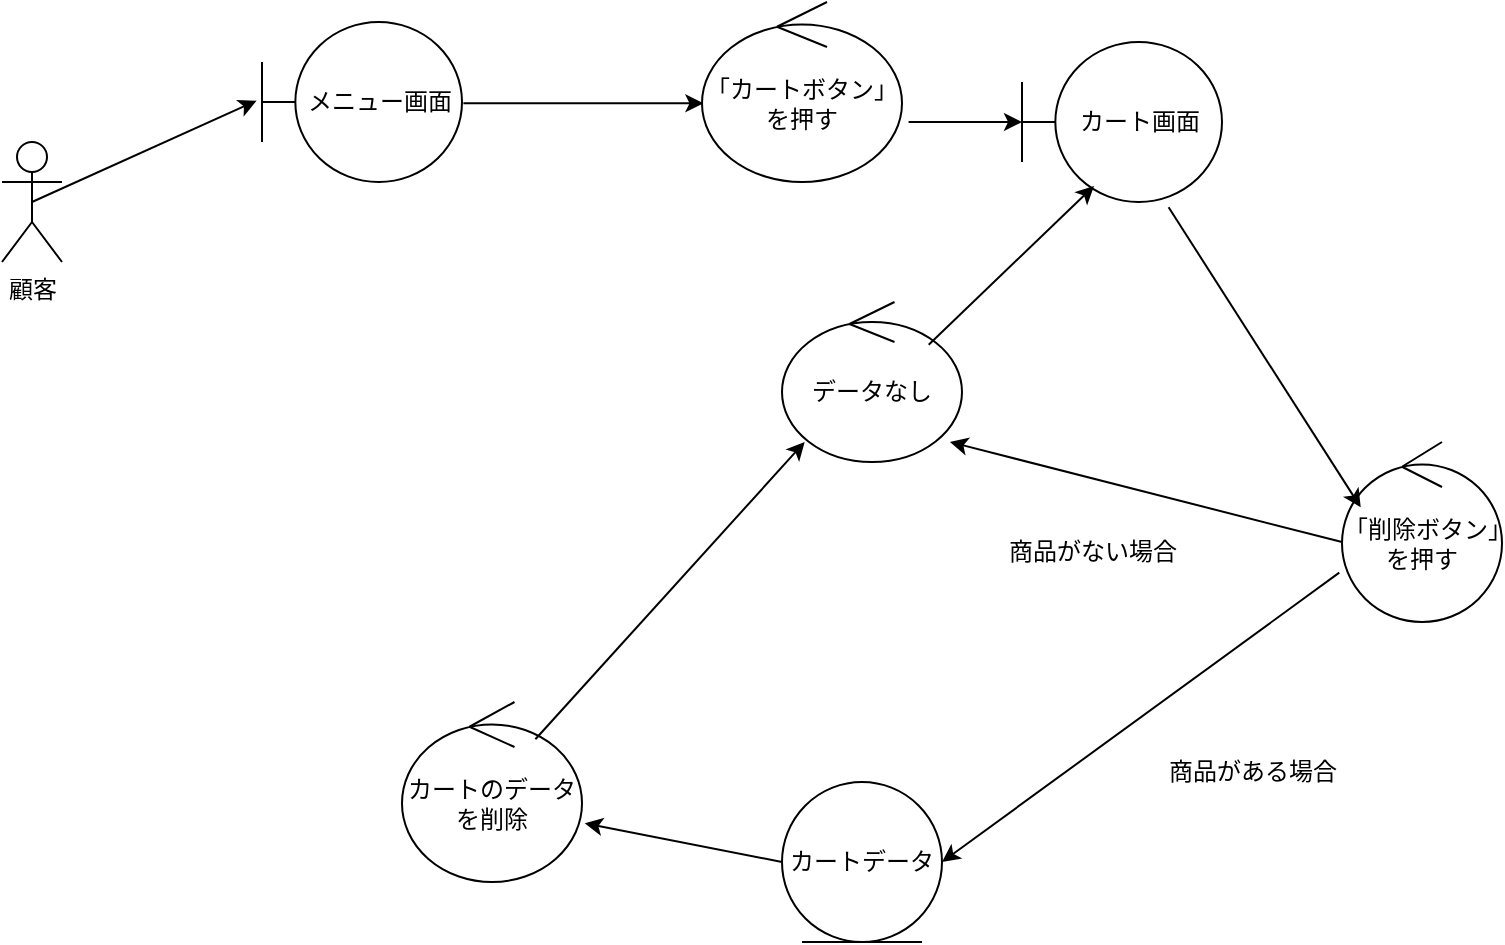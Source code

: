 <mxfile>
    <diagram id="wkyiXZ1d5DRsXG0BOXhs" name="ページ1">
        <mxGraphModel dx="995" dy="559" grid="1" gridSize="10" guides="1" tooltips="1" connect="1" arrows="1" fold="1" page="1" pageScale="1" pageWidth="827" pageHeight="1169" math="0" shadow="0">
            <root>
                <mxCell id="0"/>
                <mxCell id="1" parent="0"/>
                <mxCell id="2" value="顧客" style="shape=umlActor;verticalLabelPosition=bottom;verticalAlign=top;html=1;" vertex="1" parent="1">
                    <mxGeometry x="90" y="420" width="30" height="60" as="geometry"/>
                </mxCell>
                <mxCell id="3" value="メニュー画面" style="shape=umlBoundary;whiteSpace=wrap;html=1;" vertex="1" parent="1">
                    <mxGeometry x="220" y="360" width="100" height="80" as="geometry"/>
                </mxCell>
                <mxCell id="4" value="「カートボタン」を押す" style="ellipse;shape=umlControl;whiteSpace=wrap;html=1;" vertex="1" parent="1">
                    <mxGeometry x="440" y="350" width="100" height="90" as="geometry"/>
                </mxCell>
                <mxCell id="5" value="カート画面" style="shape=umlBoundary;whiteSpace=wrap;html=1;" vertex="1" parent="1">
                    <mxGeometry x="600" y="370" width="100" height="80" as="geometry"/>
                </mxCell>
                <mxCell id="6" value="「削除ボタン」を押す" style="ellipse;shape=umlControl;whiteSpace=wrap;html=1;" vertex="1" parent="1">
                    <mxGeometry x="760" y="570" width="80" height="90" as="geometry"/>
                </mxCell>
                <mxCell id="7" value="カートデータ" style="ellipse;shape=umlEntity;whiteSpace=wrap;html=1;" vertex="1" parent="1">
                    <mxGeometry x="480" y="740" width="80" height="80" as="geometry"/>
                </mxCell>
                <mxCell id="8" value="カートのデータを削除" style="ellipse;shape=umlControl;whiteSpace=wrap;html=1;" vertex="1" parent="1">
                    <mxGeometry x="290" y="700" width="90" height="90" as="geometry"/>
                </mxCell>
                <mxCell id="9" style="edgeStyle=none;html=1;entryX=0.126;entryY=0.875;entryDx=0;entryDy=0;entryPerimeter=0;exitX=0.741;exitY=0.207;exitDx=0;exitDy=0;exitPerimeter=0;" edge="1" parent="1" source="8" target="17">
                    <mxGeometry relative="1" as="geometry"/>
                </mxCell>
                <mxCell id="10" style="edgeStyle=none;html=1;entryX=1.015;entryY=0.674;entryDx=0;entryDy=0;entryPerimeter=0;exitX=0;exitY=0.5;exitDx=0;exitDy=0;" edge="1" parent="1" source="7" target="8">
                    <mxGeometry relative="1" as="geometry"/>
                </mxCell>
                <mxCell id="12" style="edgeStyle=none;html=1;entryX=1;entryY=0.5;entryDx=0;entryDy=0;exitX=-0.017;exitY=0.726;exitDx=0;exitDy=0;exitPerimeter=0;" edge="1" parent="1" source="6" target="7">
                    <mxGeometry relative="1" as="geometry">
                        <mxPoint x="540" y="680" as="sourcePoint"/>
                        <mxPoint x="451" y="671" as="targetPoint"/>
                    </mxGeometry>
                </mxCell>
                <mxCell id="13" style="edgeStyle=none;html=1;entryX=0.117;entryY=0.363;entryDx=0;entryDy=0;entryPerimeter=0;exitX=0.733;exitY=1.033;exitDx=0;exitDy=0;exitPerimeter=0;" edge="1" parent="1" source="5" target="6">
                    <mxGeometry relative="1" as="geometry">
                        <mxPoint x="550" y="690" as="sourcePoint"/>
                        <mxPoint x="461" y="681" as="targetPoint"/>
                    </mxGeometry>
                </mxCell>
                <mxCell id="14" style="edgeStyle=none;html=1;entryX=0;entryY=0.5;entryDx=0;entryDy=0;entryPerimeter=0;exitX=1.033;exitY=0.667;exitDx=0;exitDy=0;exitPerimeter=0;" edge="1" parent="1" source="4" target="5">
                    <mxGeometry relative="1" as="geometry">
                        <mxPoint x="560" y="700" as="sourcePoint"/>
                        <mxPoint x="471" y="691" as="targetPoint"/>
                    </mxGeometry>
                </mxCell>
                <mxCell id="15" style="edgeStyle=none;html=1;entryX=0.007;entryY=0.563;entryDx=0;entryDy=0;entryPerimeter=0;exitX=1.007;exitY=0.508;exitDx=0;exitDy=0;exitPerimeter=0;" edge="1" parent="1" source="3" target="4">
                    <mxGeometry relative="1" as="geometry">
                        <mxPoint x="570" y="710" as="sourcePoint"/>
                        <mxPoint x="481" y="701" as="targetPoint"/>
                    </mxGeometry>
                </mxCell>
                <mxCell id="16" style="edgeStyle=none;html=1;entryX=-0.027;entryY=0.492;entryDx=0;entryDy=0;entryPerimeter=0;exitX=0.5;exitY=0.5;exitDx=0;exitDy=0;exitPerimeter=0;" edge="1" parent="1" source="2" target="3">
                    <mxGeometry relative="1" as="geometry">
                        <mxPoint x="360" y="650" as="sourcePoint"/>
                        <mxPoint x="293" y="449" as="targetPoint"/>
                    </mxGeometry>
                </mxCell>
                <mxCell id="17" value="データなし" style="ellipse;shape=umlControl;whiteSpace=wrap;html=1;" vertex="1" parent="1">
                    <mxGeometry x="480" y="500" width="90" height="80" as="geometry"/>
                </mxCell>
                <mxCell id="22" style="edgeStyle=none;html=1;exitX=0.815;exitY=0.267;exitDx=0;exitDy=0;exitPerimeter=0;entryX=0.36;entryY=0.9;entryDx=0;entryDy=0;entryPerimeter=0;" edge="1" parent="1" source="17" target="5">
                    <mxGeometry relative="1" as="geometry">
                        <mxPoint x="729" y="635" as="sourcePoint"/>
                        <mxPoint x="330" y="420" as="targetPoint"/>
                    </mxGeometry>
                </mxCell>
                <mxCell id="23" value="商品がない場合" style="text;html=1;align=center;verticalAlign=middle;resizable=0;points=[];autosize=1;strokeColor=none;fillColor=none;" vertex="1" parent="1">
                    <mxGeometry x="580" y="610" width="110" height="30" as="geometry"/>
                </mxCell>
                <mxCell id="24" value="商品がある場合" style="text;html=1;align=center;verticalAlign=middle;resizable=0;points=[];autosize=1;strokeColor=none;fillColor=none;" vertex="1" parent="1">
                    <mxGeometry x="660" y="720" width="110" height="30" as="geometry"/>
                </mxCell>
                <mxCell id="26" style="edgeStyle=none;html=1;exitX=0;exitY=0.556;exitDx=0;exitDy=0;exitPerimeter=0;entryX=0.933;entryY=0.875;entryDx=0;entryDy=0;entryPerimeter=0;" edge="1" parent="1" source="6" target="17">
                    <mxGeometry relative="1" as="geometry">
                        <mxPoint x="631" y="444" as="sourcePoint"/>
                        <mxPoint x="577" y="546" as="targetPoint"/>
                    </mxGeometry>
                </mxCell>
            </root>
        </mxGraphModel>
    </diagram>
</mxfile>